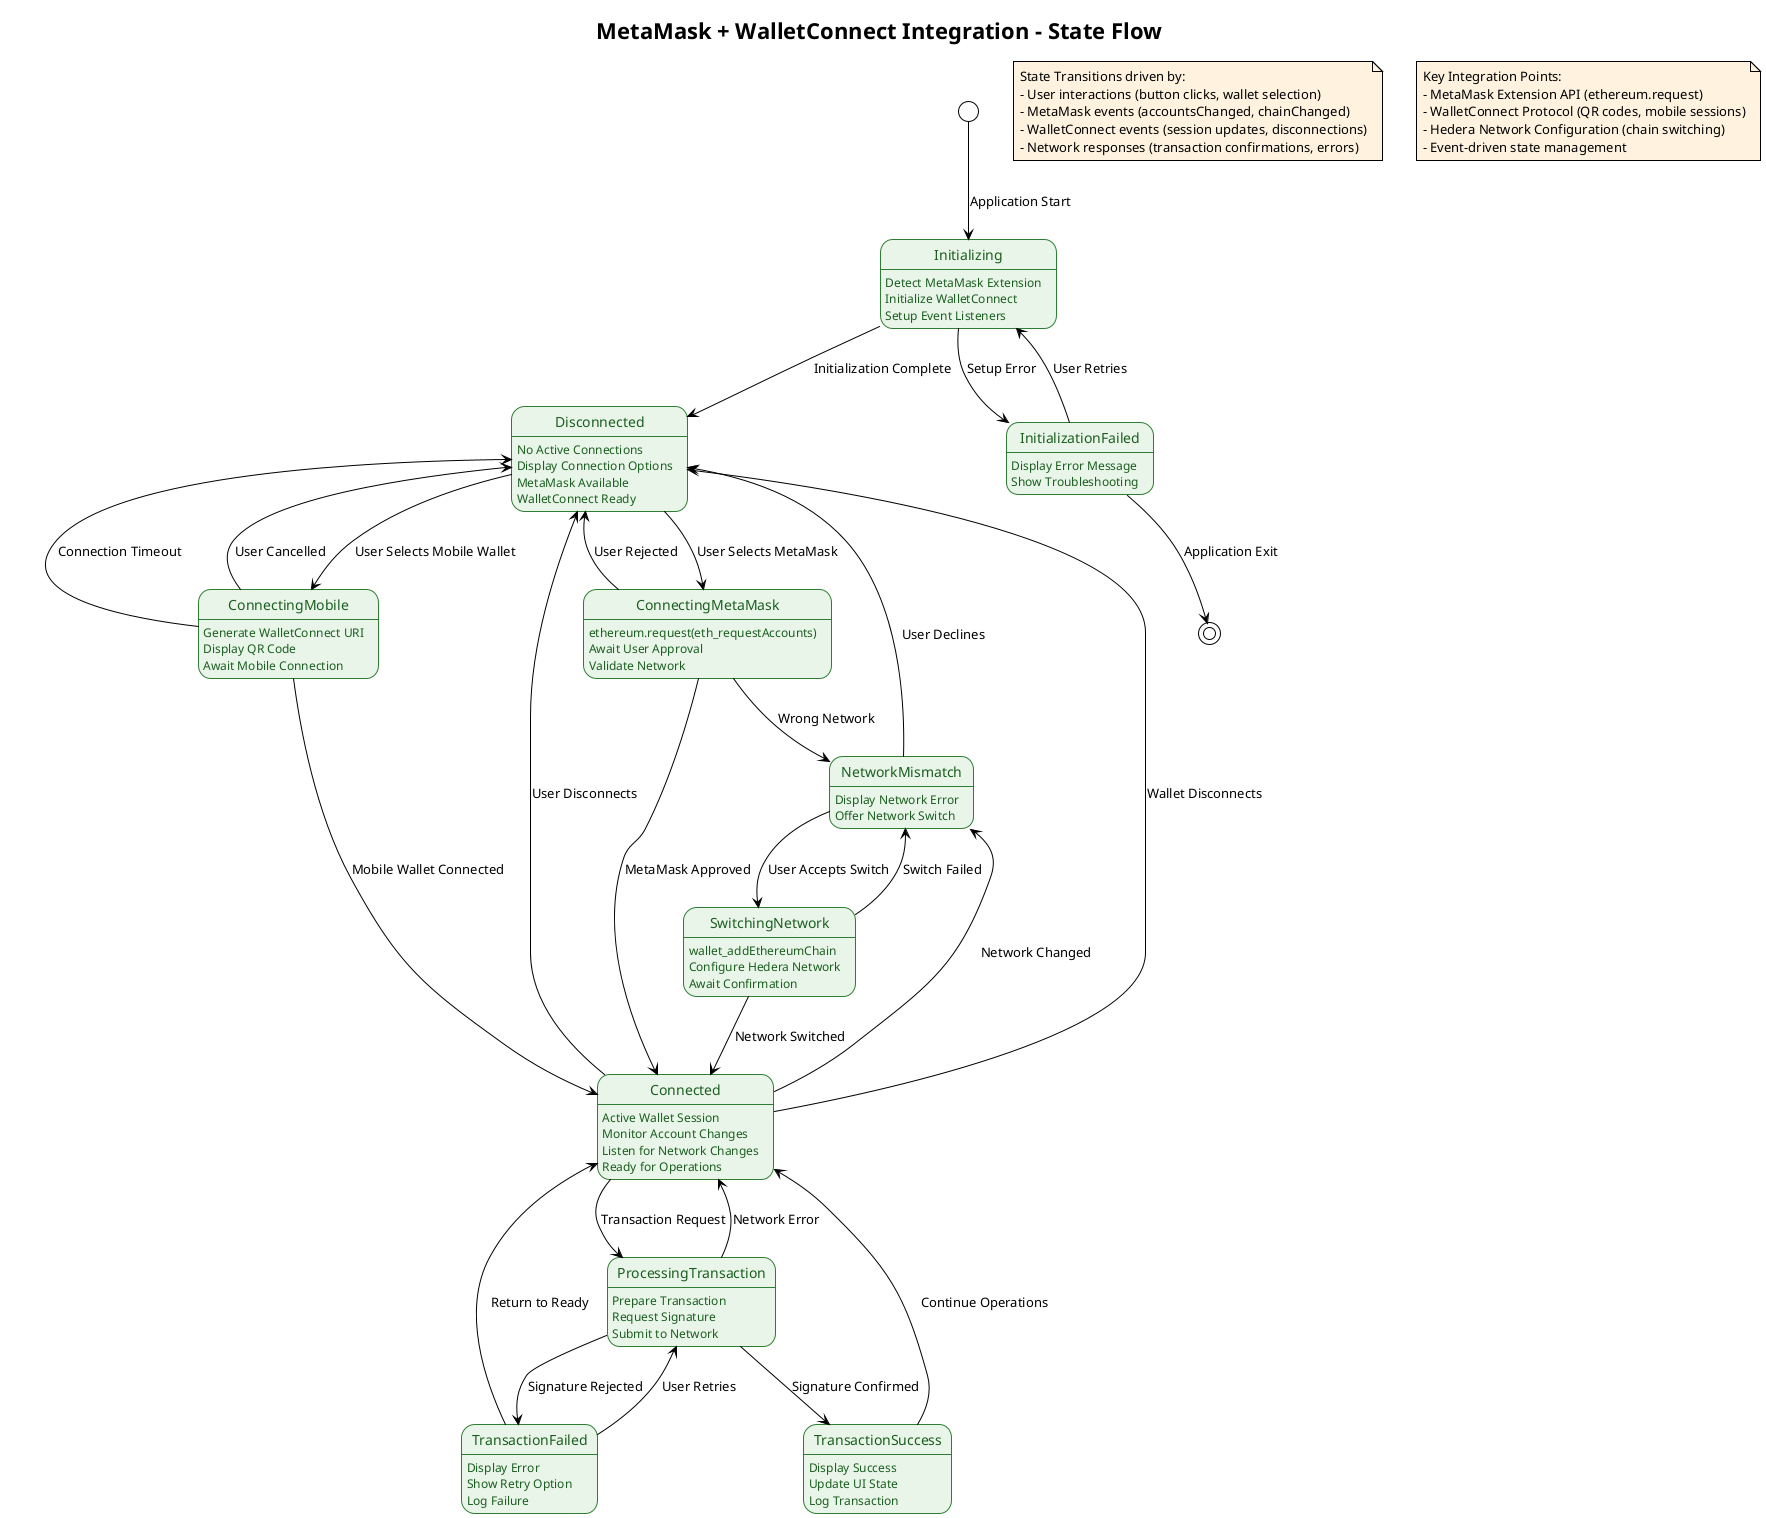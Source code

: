 @startuml MetaMaskWalletConnectStateDiagram

!theme plain
skinparam backgroundColor #FFFFFF
skinparam stateBackgroundColor #E8F5E8
skinparam stateBorderColor #2E7D32
skinparam stateAttributeFontColor #1B5E20
skinparam noteBackgroundColor #FFF3E0

title MetaMask + WalletConnect Integration - State Flow

[*] --> Initializing : Application Start

state Initializing {
  Initializing : Detect MetaMask Extension
  Initializing : Initialize WalletConnect
  Initializing : Setup Event Listeners
}

Initializing --> Disconnected : Initialization Complete
Initializing --> InitializationFailed : Setup Error

state Disconnected {
  Disconnected : No Active Connections
  Disconnected : Display Connection Options
  Disconnected : MetaMask Available
  Disconnected : WalletConnect Ready
}

Disconnected --> ConnectingMetaMask : User Selects MetaMask
Disconnected --> ConnectingMobile : User Selects Mobile Wallet

state ConnectingMetaMask {
  ConnectingMetaMask : ethereum.request(eth_requestAccounts)
  ConnectingMetaMask : Await User Approval
  ConnectingMetaMask : Validate Network
}

state ConnectingMobile {
  ConnectingMobile : Generate WalletConnect URI
  ConnectingMobile : Display QR Code
  ConnectingMobile : Await Mobile Connection
}

ConnectingMetaMask --> Connected : MetaMask Approved
ConnectingMetaMask --> Disconnected : User Rejected
ConnectingMetaMask --> NetworkMismatch : Wrong Network

ConnectingMobile --> Connected : Mobile Wallet Connected
ConnectingMobile --> Disconnected : Connection Timeout
ConnectingMobile --> Disconnected : User Cancelled

state NetworkMismatch {
  NetworkMismatch : Display Network Error
  NetworkMismatch : Offer Network Switch
}

NetworkMismatch --> SwitchingNetwork : User Accepts Switch
NetworkMismatch --> Disconnected : User Declines

state SwitchingNetwork {
  SwitchingNetwork : wallet_addEthereumChain
  SwitchingNetwork : Configure Hedera Network
  SwitchingNetwork : Await Confirmation
}

SwitchingNetwork --> Connected : Network Switched
SwitchingNetwork --> NetworkMismatch : Switch Failed

state Connected {
  Connected : Active Wallet Session
  Connected : Monitor Account Changes
  Connected : Listen for Network Changes
  Connected : Ready for Operations
}

Connected --> ProcessingTransaction : Transaction Request
Connected --> Disconnected : User Disconnects
Connected --> Disconnected : Wallet Disconnects
Connected --> NetworkMismatch : Network Changed

state ProcessingTransaction {
  ProcessingTransaction : Prepare Transaction
  ProcessingTransaction : Request Signature
  ProcessingTransaction : Submit to Network
}

ProcessingTransaction --> TransactionSuccess : Signature Confirmed
ProcessingTransaction --> TransactionFailed : Signature Rejected
ProcessingTransaction --> Connected : Network Error

state TransactionSuccess {
  TransactionSuccess : Display Success
  TransactionSuccess : Update UI State
  TransactionSuccess : Log Transaction
}

state TransactionFailed {
  TransactionFailed : Display Error
  TransactionFailed : Show Retry Option
  TransactionFailed : Log Failure
}

TransactionSuccess --> Connected : Continue Operations
TransactionFailed --> Connected : Return to Ready
TransactionFailed --> ProcessingTransaction : User Retries

state InitializationFailed {
  InitializationFailed : Display Error Message
  InitializationFailed : Show Troubleshooting
}

InitializationFailed --> Initializing : User Retries
InitializationFailed --> [*] : Application Exit

note as TransitionDrivers
  State Transitions driven by:
  - User interactions (button clicks, wallet selection)
  - MetaMask events (accountsChanged, chainChanged)
  - WalletConnect events (session updates, disconnections)
  - Network responses (transaction confirmations, errors)
end note

note as IntegrationPoints
  Key Integration Points:
  - MetaMask Extension API (ethereum.request)
  - WalletConnect Protocol (QR codes, mobile sessions)
  - Hedera Network Configuration (chain switching)
  - Event-driven state management
end note

@enduml